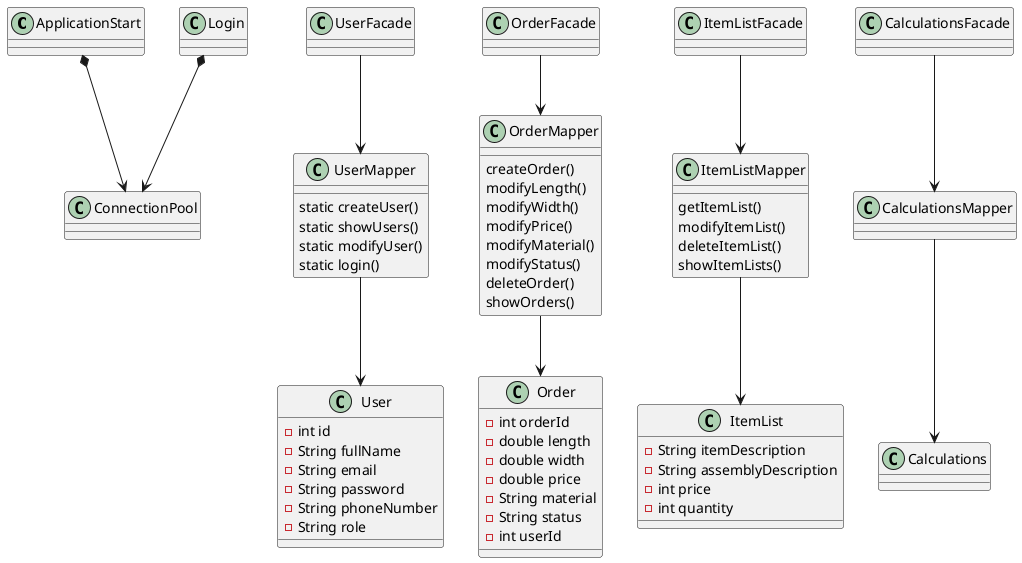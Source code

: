 @startuml
'https://plantuml.com/class-diagram
class ApplicationStart
class ConnectionPool
class Login

ApplicationStart *--> ConnectionPool
Login *--> ConnectionPool

class User
{
    -int id
    -String fullName
    -String email
    -String password
    -String phoneNumber
    -String role
}
class UserMapper
{
    static createUser()
    static showUsers()
    static modifyUser()
    static login()
}
class UserFacade

class Order
{
    -int orderId
    -double length
    -double width
    -double price
    -String material
    -String status
    -int userId
}
class OrderMapper
{
    createOrder()
    modifyLength()
    modifyWidth()
    modifyPrice()
    modifyMaterial()
    modifyStatus()
    deleteOrder()
    showOrders()
}
class OrderFacade

class ItemList
{
    -String itemDescription
    -String assemblyDescription
    -int price
    -int quantity

}
class ItemListMapper
{
    getItemList()
    modifyItemList()
    deleteItemList()
    showItemLists()
}
class ItemListFacade

class Calculations
{

}
class CalculationsMapper
class CalculationsFacade

UserFacade --> UserMapper
UserMapper --> User

OrderFacade --> OrderMapper
OrderMapper --> Order

ItemListFacade --> ItemListMapper
ItemListMapper --> ItemList

CalculationsFacade --> CalculationsMapper
CalculationsMapper --> Calculations

@enduml


